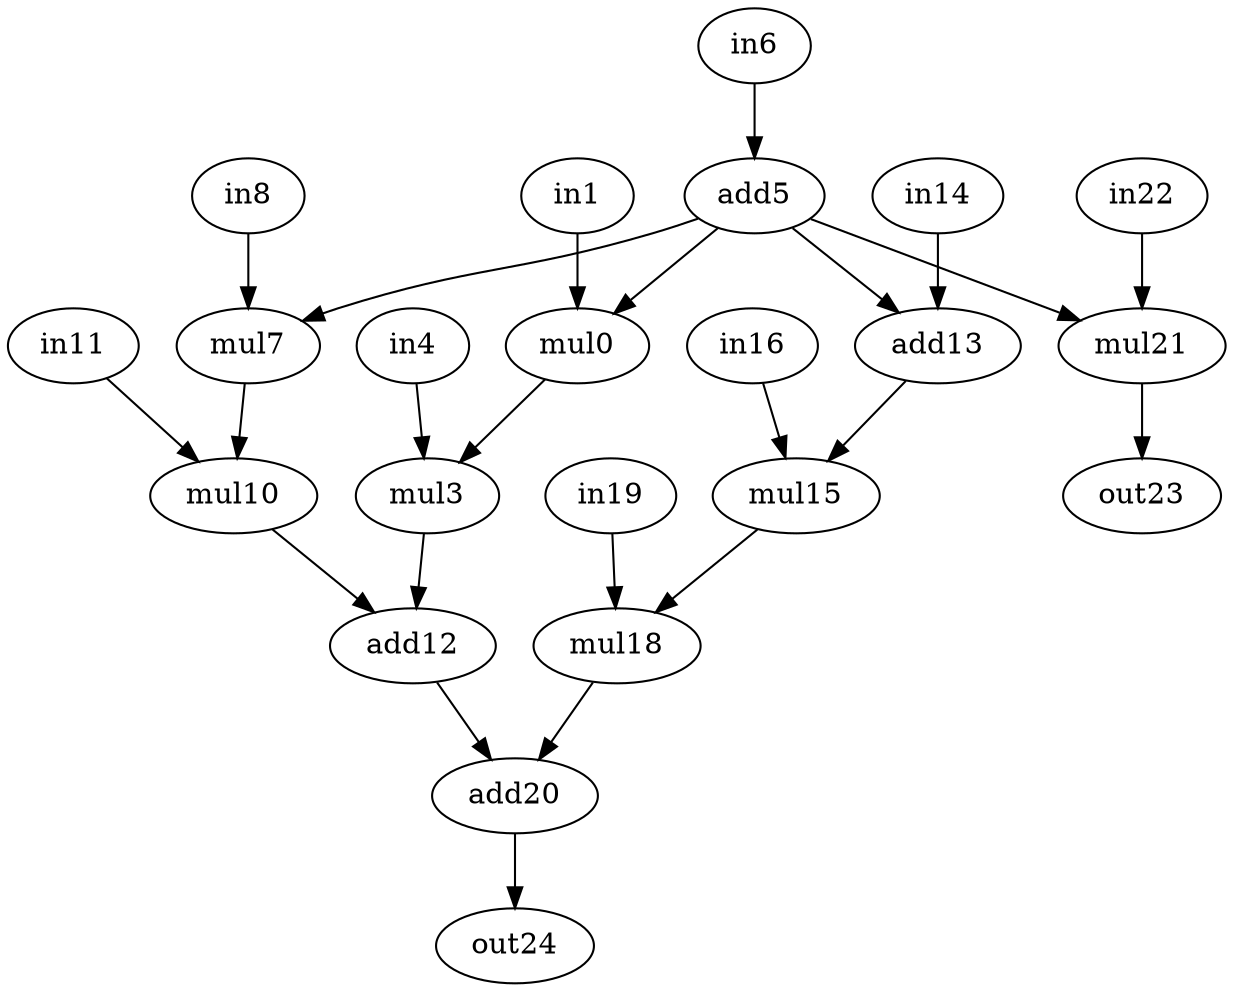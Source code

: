strict digraph "conv3" {
0 [alap=2, asap=2, label=mul0, op=mul];
1 [alap=1, asap=0, label=in1, op=in];
3 [alap=3, asap=3, label=mul3, op=mul];
4 [alap=2, asap=0, label=in4, op=in];
5 [alap=1, asap=1, label=add5, op=addi, value=2];
6 [alap=0, asap=0, label=in6, op=in];
7 [alap=2, asap=2, label=mul7, op=mul];
8 [alap=1, asap=0, label=in8, op=in];
10 [alap=3, asap=3, label=mul10, op=mul];
11 [alap=2, asap=0, label=in11, op=in];
12 [alap=4, asap=4, label=add12, op=add];
13 [alap=2, asap=2, label=add13, op=add, value=2];
14 [alap=1, asap=0, label=in14, op=in];
15 [alap=3, asap=3, label=mul15, op=mul];
16 [alap=2, asap=0, label=in16, op=in];
18 [alap=4, asap=4, label=mul18, op=mul];
19 [alap=3, asap=0, label=in19, op=in];
20 [alap=5, asap=5, label=add20, op=add];
21 [alap=2, asap=2, label=mul21, op=mul];
22 [alap=1, asap=0, label=in22, op=in];
23 [alap=3, asap=3, label=out23, op=out];
24 [alap=6, asap=6, label=out24, op=out];
0 -> 3  [port=0, w=0];
1 -> 0  [port=0, w=0];
3 -> 12  [port=0, w=0];
4 -> 3  [port=1, w=0];
5 -> 0  [port=1, w=0];
5 -> 7  [port=0, w=0];
5 -> 13  [port=0, w=0];
5 -> 21  [port=0, w=0];
6 -> 5  [port=0, w=0];
7 -> 10  [port=0, w=0];
8 -> 7  [port=1, w=0];
10 -> 12  [port=1, w=0];
11 -> 10  [port=1, w=0];
12 -> 20  [port=0, w=0];
13 -> 15  [port=0, w=0];
14 -> 13  [port=1, w=0];
15 -> 18  [port=0, w=0];
16 -> 15  [port=1, w=0];
18 -> 20  [port=1, w=0];
19 -> 18  [port=1, w=0];
20 -> 24  [port=0, w=0];
21 -> 23  [port=0, w=0];
22 -> 21  [port=1, w=0];
}
